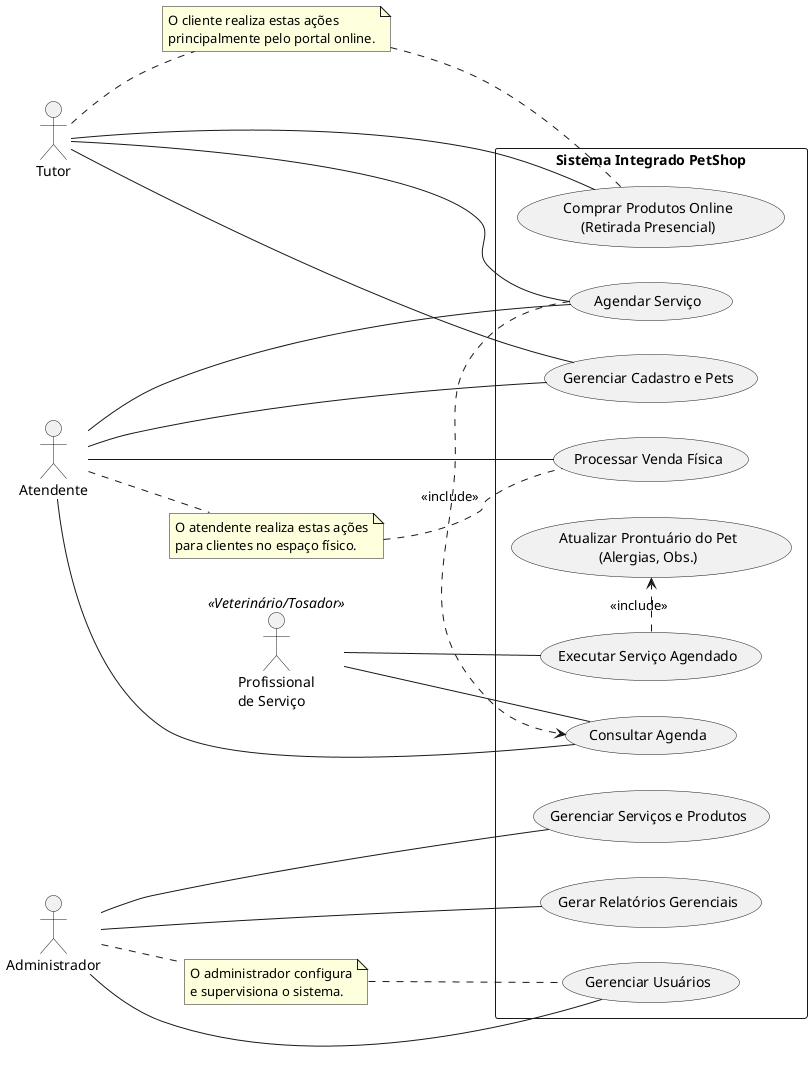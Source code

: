 @startuml

' Layout da esquerda para a direita
left to right direction

' Definição dos Atores
actor :Tutor: as Cliente
actor :Atendente: as Atendente
actor "Profissional\nde Serviço" as Profissional <<Veterinário/Tosador>>
actor :Administrador: as Admin

' Definição do Sistema
rectangle "Sistema Integrado PetShop" {
    ' -- Casos de Uso de Cadastro --
    usecase (Gerenciar Cadastro e Pets) as (Cadastro)
    
    ' -- Casos de Uso de Compra --
    usecase "Comprar Produtos Online\n(Retirada Presencial)" as (CompraOnline)
    usecase (Processar Venda Física) as (VendaFisica)
    
    ' -- Casos de Uso de Agendamento --
    usecase (Agendar Serviço) as (Agendamento)
    usecase (Consultar Agenda) as (Agenda)
    
    ' -- Casos de Uso de Execução --
    usecase "Executar Serviço Agendado" as (Execucao)
    usecase "Atualizar Prontuário do Pet\n(Alergias, Obs.)" as (Prontuario)

    ' -- Casos de Uso Administrativos --
    usecase (Gerenciar Usuários) as (GerenciarUsuarios)
    usecase "Gerenciar Serviços e Produtos" as (GerenciarCatalogo)
    usecase "Gerar Relatórios Gerenciais" as (Relatorios)
}

' --- Relacionamentos dos Atores Operacionais ---

' O Tutor (Cliente) pode se cadastrar e agendar online, além de comprar para retirada
Cliente -- (Cadastro)
Cliente -- (Agendamento)
Cliente -- (CompraOnline)

' O Atendente pode cadastrar clientes, agendar para eles e processar vendas na loja
Atendente -- (Cadastro)
Atendente -- (Agendamento)
Atendente -- (VendaFisica)
Atendente -- (Agenda)

' O Profissional de Serviço executa o que foi agendado e atualiza os dados do pet
Profissional -- (Execucao)
Profissional -- (Agenda)

' --- Relacionamentos do Administrador ---
' O Administrador gerencia as entidades principais do sistema
Admin -- (GerenciarUsuarios)
Admin -- (GerenciarCatalogo)
Admin -- (Relatorios)

' --- Relacionamentos entre Casos de Uso (Include) ---

' É obrigatório consultar a agenda para realizar um novo agendamento
(Agendamento) .> (Agenda) : <<include>>

' Ao executar um serviço, é obrigatório atualizar o prontuário do pet
(Execucao) .> (Prontuario) : <<include>>

' Adicionando notas para clarificar os fluxos
note "O cliente realiza estas ações\nprincipalmente pelo portal online." as N1
(Cliente) .. N1
N1 .. (CompraOnline)

note "O atendente realiza estas ações\npara clientes no espaço físico." as N2
(Atendente) .. N2
N2 .. (VendaFisica)

note "O administrador configura\ne supervisiona o sistema." as N3
(Admin) .. N3
N3 .. (GerenciarUsuarios)

@enduml